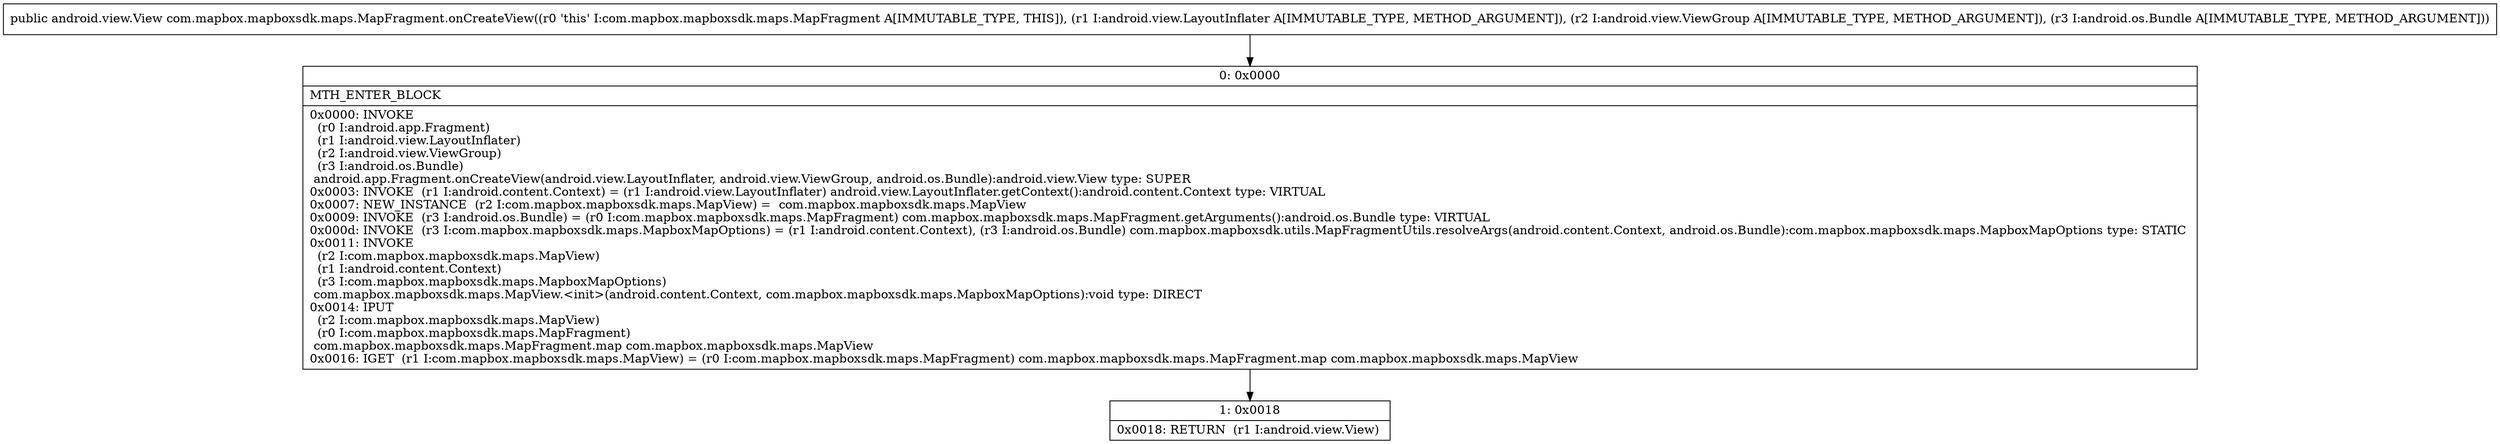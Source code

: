 digraph "CFG forcom.mapbox.mapboxsdk.maps.MapFragment.onCreateView(Landroid\/view\/LayoutInflater;Landroid\/view\/ViewGroup;Landroid\/os\/Bundle;)Landroid\/view\/View;" {
Node_0 [shape=record,label="{0\:\ 0x0000|MTH_ENTER_BLOCK\l|0x0000: INVOKE  \l  (r0 I:android.app.Fragment)\l  (r1 I:android.view.LayoutInflater)\l  (r2 I:android.view.ViewGroup)\l  (r3 I:android.os.Bundle)\l android.app.Fragment.onCreateView(android.view.LayoutInflater, android.view.ViewGroup, android.os.Bundle):android.view.View type: SUPER \l0x0003: INVOKE  (r1 I:android.content.Context) = (r1 I:android.view.LayoutInflater) android.view.LayoutInflater.getContext():android.content.Context type: VIRTUAL \l0x0007: NEW_INSTANCE  (r2 I:com.mapbox.mapboxsdk.maps.MapView) =  com.mapbox.mapboxsdk.maps.MapView \l0x0009: INVOKE  (r3 I:android.os.Bundle) = (r0 I:com.mapbox.mapboxsdk.maps.MapFragment) com.mapbox.mapboxsdk.maps.MapFragment.getArguments():android.os.Bundle type: VIRTUAL \l0x000d: INVOKE  (r3 I:com.mapbox.mapboxsdk.maps.MapboxMapOptions) = (r1 I:android.content.Context), (r3 I:android.os.Bundle) com.mapbox.mapboxsdk.utils.MapFragmentUtils.resolveArgs(android.content.Context, android.os.Bundle):com.mapbox.mapboxsdk.maps.MapboxMapOptions type: STATIC \l0x0011: INVOKE  \l  (r2 I:com.mapbox.mapboxsdk.maps.MapView)\l  (r1 I:android.content.Context)\l  (r3 I:com.mapbox.mapboxsdk.maps.MapboxMapOptions)\l com.mapbox.mapboxsdk.maps.MapView.\<init\>(android.content.Context, com.mapbox.mapboxsdk.maps.MapboxMapOptions):void type: DIRECT \l0x0014: IPUT  \l  (r2 I:com.mapbox.mapboxsdk.maps.MapView)\l  (r0 I:com.mapbox.mapboxsdk.maps.MapFragment)\l com.mapbox.mapboxsdk.maps.MapFragment.map com.mapbox.mapboxsdk.maps.MapView \l0x0016: IGET  (r1 I:com.mapbox.mapboxsdk.maps.MapView) = (r0 I:com.mapbox.mapboxsdk.maps.MapFragment) com.mapbox.mapboxsdk.maps.MapFragment.map com.mapbox.mapboxsdk.maps.MapView \l}"];
Node_1 [shape=record,label="{1\:\ 0x0018|0x0018: RETURN  (r1 I:android.view.View) \l}"];
MethodNode[shape=record,label="{public android.view.View com.mapbox.mapboxsdk.maps.MapFragment.onCreateView((r0 'this' I:com.mapbox.mapboxsdk.maps.MapFragment A[IMMUTABLE_TYPE, THIS]), (r1 I:android.view.LayoutInflater A[IMMUTABLE_TYPE, METHOD_ARGUMENT]), (r2 I:android.view.ViewGroup A[IMMUTABLE_TYPE, METHOD_ARGUMENT]), (r3 I:android.os.Bundle A[IMMUTABLE_TYPE, METHOD_ARGUMENT])) }"];
MethodNode -> Node_0;
Node_0 -> Node_1;
}

